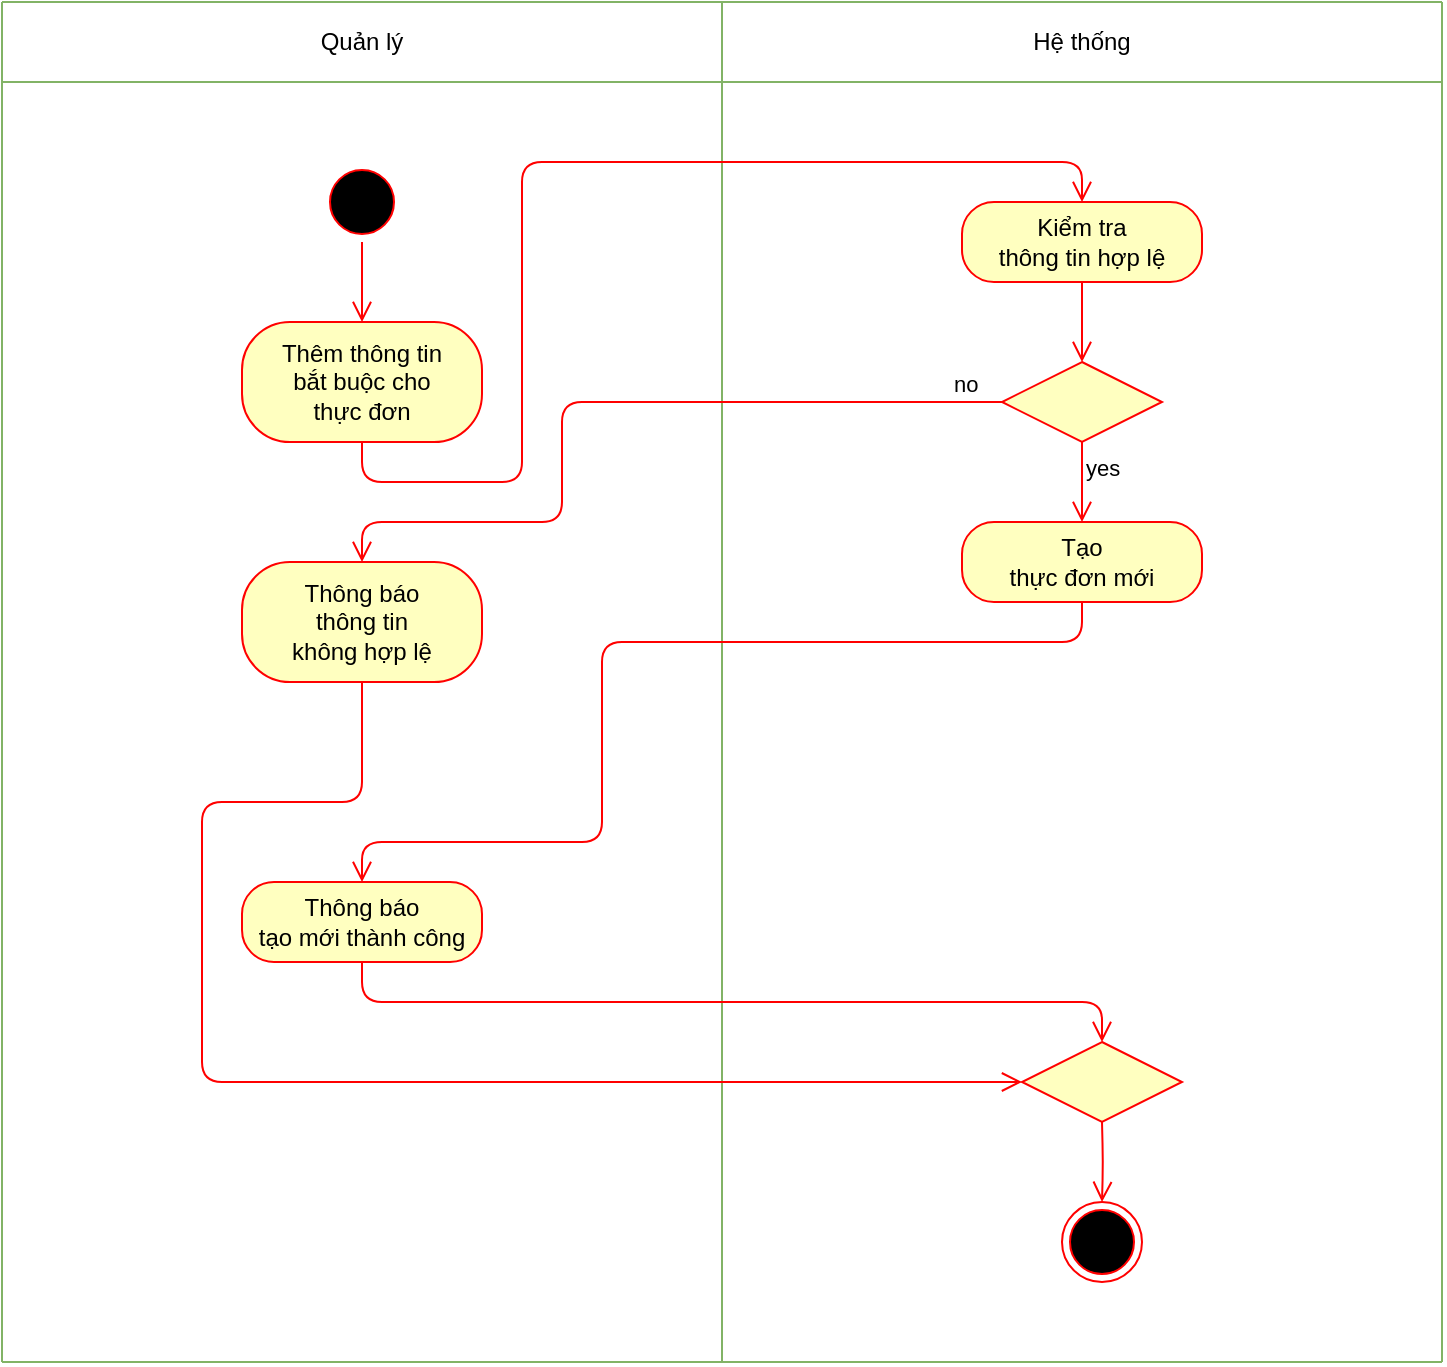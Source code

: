 <mxfile version="14.4.3" type="device"><diagram id="O2H_hNtPDcJaU06ZFIvm" name="Page-1"><mxGraphModel dx="1024" dy="592" grid="1" gridSize="10" guides="1" tooltips="1" connect="1" arrows="1" fold="1" page="1" pageScale="1" pageWidth="850" pageHeight="1100" math="0" shadow="0"><root><mxCell id="0"/><mxCell id="1" parent="0"/><mxCell id="WKp3zEJx5kAF9lxTifNq-1" value="" style="endArrow=none;html=1;fillColor=#d5e8d4;strokeColor=#82b366;" edge="1" parent="1"><mxGeometry width="50" height="50" relative="1" as="geometry"><mxPoint x="80" y="40" as="sourcePoint"/><mxPoint x="800" y="40" as="targetPoint"/></mxGeometry></mxCell><mxCell id="WKp3zEJx5kAF9lxTifNq-2" value="" style="endArrow=none;html=1;fillColor=#d5e8d4;strokeColor=#82b366;" edge="1" parent="1"><mxGeometry width="50" height="50" relative="1" as="geometry"><mxPoint x="440" y="720" as="sourcePoint"/><mxPoint x="440" y="40" as="targetPoint"/></mxGeometry></mxCell><mxCell id="WKp3zEJx5kAF9lxTifNq-3" value="Quản lý" style="text;html=1;strokeColor=none;fillColor=none;align=center;verticalAlign=middle;whiteSpace=wrap;rounded=0;" vertex="1" parent="1"><mxGeometry x="220" y="50" width="80" height="20" as="geometry"/></mxCell><mxCell id="WKp3zEJx5kAF9lxTifNq-4" value="Hệ thống" style="text;html=1;strokeColor=none;fillColor=none;align=center;verticalAlign=middle;whiteSpace=wrap;rounded=0;" vertex="1" parent="1"><mxGeometry x="580" y="50" width="80" height="20" as="geometry"/></mxCell><mxCell id="WKp3zEJx5kAF9lxTifNq-5" value="" style="endArrow=none;html=1;fillColor=#d5e8d4;strokeColor=#82b366;" edge="1" parent="1"><mxGeometry width="50" height="50" relative="1" as="geometry"><mxPoint x="80" y="80" as="sourcePoint"/><mxPoint x="800" y="80" as="targetPoint"/></mxGeometry></mxCell><mxCell id="WKp3zEJx5kAF9lxTifNq-6" value="" style="endArrow=none;html=1;fillColor=#d5e8d4;strokeColor=#82b366;" edge="1" parent="1"><mxGeometry width="50" height="50" relative="1" as="geometry"><mxPoint x="80" y="720" as="sourcePoint"/><mxPoint x="80" y="40" as="targetPoint"/></mxGeometry></mxCell><mxCell id="WKp3zEJx5kAF9lxTifNq-7" value="" style="endArrow=none;html=1;fillColor=#d5e8d4;strokeColor=#82b366;" edge="1" parent="1"><mxGeometry width="50" height="50" relative="1" as="geometry"><mxPoint x="800" y="720" as="sourcePoint"/><mxPoint x="800" y="40" as="targetPoint"/></mxGeometry></mxCell><mxCell id="WKp3zEJx5kAF9lxTifNq-8" value="" style="ellipse;html=1;shape=startState;fillColor=#000000;strokeColor=#ff0000;" vertex="1" parent="1"><mxGeometry x="240" y="120" width="40" height="40" as="geometry"/></mxCell><mxCell id="WKp3zEJx5kAF9lxTifNq-9" value="" style="ellipse;html=1;shape=endState;fillColor=#000000;strokeColor=#ff0000;" vertex="1" parent="1"><mxGeometry x="610" y="640" width="40" height="40" as="geometry"/></mxCell><mxCell id="WKp3zEJx5kAF9lxTifNq-10" value="" style="endArrow=none;html=1;fillColor=#d5e8d4;strokeColor=#82b366;" edge="1" parent="1"><mxGeometry width="50" height="50" relative="1" as="geometry"><mxPoint x="80" y="720" as="sourcePoint"/><mxPoint x="800" y="720" as="targetPoint"/></mxGeometry></mxCell><mxCell id="WKp3zEJx5kAF9lxTifNq-11" value="" style="edgeStyle=orthogonalEdgeStyle;html=1;verticalAlign=bottom;endArrow=open;endSize=8;strokeColor=#ff0000;exitX=0.5;exitY=1;exitDx=0;exitDy=0;entryX=0.5;entryY=0;entryDx=0;entryDy=0;" edge="1" parent="1" target="WKp3zEJx5kAF9lxTifNq-9"><mxGeometry relative="1" as="geometry"><mxPoint x="280" y="290" as="targetPoint"/><mxPoint x="630" y="600" as="sourcePoint"/></mxGeometry></mxCell><mxCell id="WKp3zEJx5kAF9lxTifNq-12" value="Thêm thông tin&lt;br&gt;bắt buộc cho &lt;br&gt;thực đơn" style="rounded=1;whiteSpace=wrap;html=1;arcSize=40;fontColor=#000000;fillColor=#ffffc0;strokeColor=#ff0000;" vertex="1" parent="1"><mxGeometry x="200" y="200" width="120" height="60" as="geometry"/></mxCell><mxCell id="WKp3zEJx5kAF9lxTifNq-14" value="" style="edgeStyle=orthogonalEdgeStyle;html=1;verticalAlign=bottom;endArrow=open;endSize=8;strokeColor=#ff0000;exitX=0.5;exitY=1;exitDx=0;exitDy=0;entryX=0.5;entryY=0;entryDx=0;entryDy=0;" edge="1" parent="1" source="WKp3zEJx5kAF9lxTifNq-8" target="WKp3zEJx5kAF9lxTifNq-12"><mxGeometry relative="1" as="geometry"><mxPoint x="270" y="290" as="targetPoint"/><mxPoint x="270" y="250" as="sourcePoint"/></mxGeometry></mxCell><mxCell id="WKp3zEJx5kAF9lxTifNq-16" value="Kiểm tra&lt;br&gt;thông tin hợp lệ" style="rounded=1;whiteSpace=wrap;html=1;arcSize=40;fontColor=#000000;fillColor=#ffffc0;strokeColor=#ff0000;" vertex="1" parent="1"><mxGeometry x="560" y="140" width="120" height="40" as="geometry"/></mxCell><mxCell id="WKp3zEJx5kAF9lxTifNq-17" value="" style="rhombus;whiteSpace=wrap;html=1;fillColor=#ffffc0;strokeColor=#ff0000;" vertex="1" parent="1"><mxGeometry x="580" y="220" width="80" height="40" as="geometry"/></mxCell><mxCell id="WKp3zEJx5kAF9lxTifNq-18" value="no" style="edgeStyle=orthogonalEdgeStyle;html=1;align=left;verticalAlign=bottom;endArrow=open;endSize=8;strokeColor=#ff0000;entryX=0.5;entryY=0;entryDx=0;entryDy=0;" edge="1" parent="1" source="WKp3zEJx5kAF9lxTifNq-17" target="WKp3zEJx5kAF9lxTifNq-26"><mxGeometry x="-0.87" relative="1" as="geometry"><mxPoint x="760" y="240" as="targetPoint"/><Array as="points"><mxPoint x="360" y="240"/><mxPoint x="360" y="300"/><mxPoint x="260" y="300"/></Array><mxPoint as="offset"/></mxGeometry></mxCell><mxCell id="WKp3zEJx5kAF9lxTifNq-19" value="yes" style="edgeStyle=orthogonalEdgeStyle;html=1;align=left;verticalAlign=top;endArrow=open;endSize=8;strokeColor=#ff0000;" edge="1" parent="1" source="WKp3zEJx5kAF9lxTifNq-17"><mxGeometry x="-1" relative="1" as="geometry"><mxPoint x="620" y="300" as="targetPoint"/></mxGeometry></mxCell><mxCell id="WKp3zEJx5kAF9lxTifNq-20" value="Tạo&lt;br&gt;thực đơn mới" style="rounded=1;whiteSpace=wrap;html=1;arcSize=40;fontColor=#000000;fillColor=#ffffc0;strokeColor=#ff0000;" vertex="1" parent="1"><mxGeometry x="560" y="300" width="120" height="40" as="geometry"/></mxCell><mxCell id="WKp3zEJx5kAF9lxTifNq-21" value="" style="edgeStyle=orthogonalEdgeStyle;html=1;verticalAlign=bottom;endArrow=open;endSize=8;strokeColor=#ff0000;exitX=0.5;exitY=1;exitDx=0;exitDy=0;entryX=0.5;entryY=0;entryDx=0;entryDy=0;" edge="1" parent="1" source="WKp3zEJx5kAF9lxTifNq-12" target="WKp3zEJx5kAF9lxTifNq-16"><mxGeometry relative="1" as="geometry"><mxPoint x="270" y="290" as="targetPoint"/><mxPoint x="260" y="320" as="sourcePoint"/><Array as="points"><mxPoint x="260" y="280"/><mxPoint x="340" y="280"/><mxPoint x="340" y="120"/><mxPoint x="620" y="120"/></Array></mxGeometry></mxCell><mxCell id="WKp3zEJx5kAF9lxTifNq-22" value="" style="edgeStyle=orthogonalEdgeStyle;html=1;verticalAlign=bottom;endArrow=open;endSize=8;strokeColor=#ff0000;exitX=0.5;exitY=1;exitDx=0;exitDy=0;entryX=0.5;entryY=0;entryDx=0;entryDy=0;" edge="1" parent="1" source="WKp3zEJx5kAF9lxTifNq-16" target="WKp3zEJx5kAF9lxTifNq-17"><mxGeometry relative="1" as="geometry"><mxPoint x="630" y="590" as="targetPoint"/><mxPoint x="630" y="550" as="sourcePoint"/></mxGeometry></mxCell><mxCell id="WKp3zEJx5kAF9lxTifNq-23" value="Thông báo&lt;br&gt;tạo mới thành công" style="rounded=1;whiteSpace=wrap;html=1;arcSize=40;fontColor=#000000;fillColor=#ffffc0;strokeColor=#ff0000;" vertex="1" parent="1"><mxGeometry x="200" y="480" width="120" height="40" as="geometry"/></mxCell><mxCell id="WKp3zEJx5kAF9lxTifNq-24" value="" style="edgeStyle=orthogonalEdgeStyle;html=1;verticalAlign=bottom;endArrow=open;endSize=8;strokeColor=#ff0000;entryX=0.5;entryY=0;entryDx=0;entryDy=0;" edge="1" parent="1" source="WKp3zEJx5kAF9lxTifNq-23" target="WKp3zEJx5kAF9lxTifNq-28"><mxGeometry relative="1" as="geometry"><mxPoint x="260" y="580" as="targetPoint"/><Array as="points"><mxPoint x="260" y="540"/><mxPoint x="630" y="540"/></Array></mxGeometry></mxCell><mxCell id="WKp3zEJx5kAF9lxTifNq-25" value="" style="edgeStyle=orthogonalEdgeStyle;html=1;verticalAlign=bottom;endArrow=open;endSize=8;strokeColor=#ff0000;exitX=0.5;exitY=1;exitDx=0;exitDy=0;entryX=0.5;entryY=0;entryDx=0;entryDy=0;" edge="1" parent="1" source="WKp3zEJx5kAF9lxTifNq-20" target="WKp3zEJx5kAF9lxTifNq-23"><mxGeometry relative="1" as="geometry"><mxPoint x="290" y="720" as="targetPoint"/><mxPoint x="640" y="570" as="sourcePoint"/><Array as="points"><mxPoint x="620" y="360"/><mxPoint x="380" y="360"/><mxPoint x="380" y="460"/><mxPoint x="260" y="460"/></Array></mxGeometry></mxCell><mxCell id="WKp3zEJx5kAF9lxTifNq-26" value="Thông báo&lt;br&gt;thông tin&lt;br&gt;không hợp lệ" style="rounded=1;whiteSpace=wrap;html=1;arcSize=40;fontColor=#000000;fillColor=#ffffc0;strokeColor=#ff0000;" vertex="1" parent="1"><mxGeometry x="200" y="320" width="120" height="60" as="geometry"/></mxCell><mxCell id="WKp3zEJx5kAF9lxTifNq-27" value="" style="edgeStyle=orthogonalEdgeStyle;html=1;verticalAlign=bottom;endArrow=open;endSize=8;strokeColor=#ff0000;exitX=0.5;exitY=1;exitDx=0;exitDy=0;entryX=0;entryY=0.5;entryDx=0;entryDy=0;" edge="1" parent="1" source="WKp3zEJx5kAF9lxTifNq-26" target="WKp3zEJx5kAF9lxTifNq-28"><mxGeometry relative="1" as="geometry"><mxPoint x="110" y="410" as="targetPoint"/><Array as="points"><mxPoint x="260" y="440"/><mxPoint x="180" y="440"/><mxPoint x="180" y="580"/></Array></mxGeometry></mxCell><mxCell id="WKp3zEJx5kAF9lxTifNq-28" value="" style="rhombus;whiteSpace=wrap;html=1;fillColor=#ffffc0;strokeColor=#ff0000;" vertex="1" parent="1"><mxGeometry x="590" y="560" width="80" height="40" as="geometry"/></mxCell></root></mxGraphModel></diagram></mxfile>